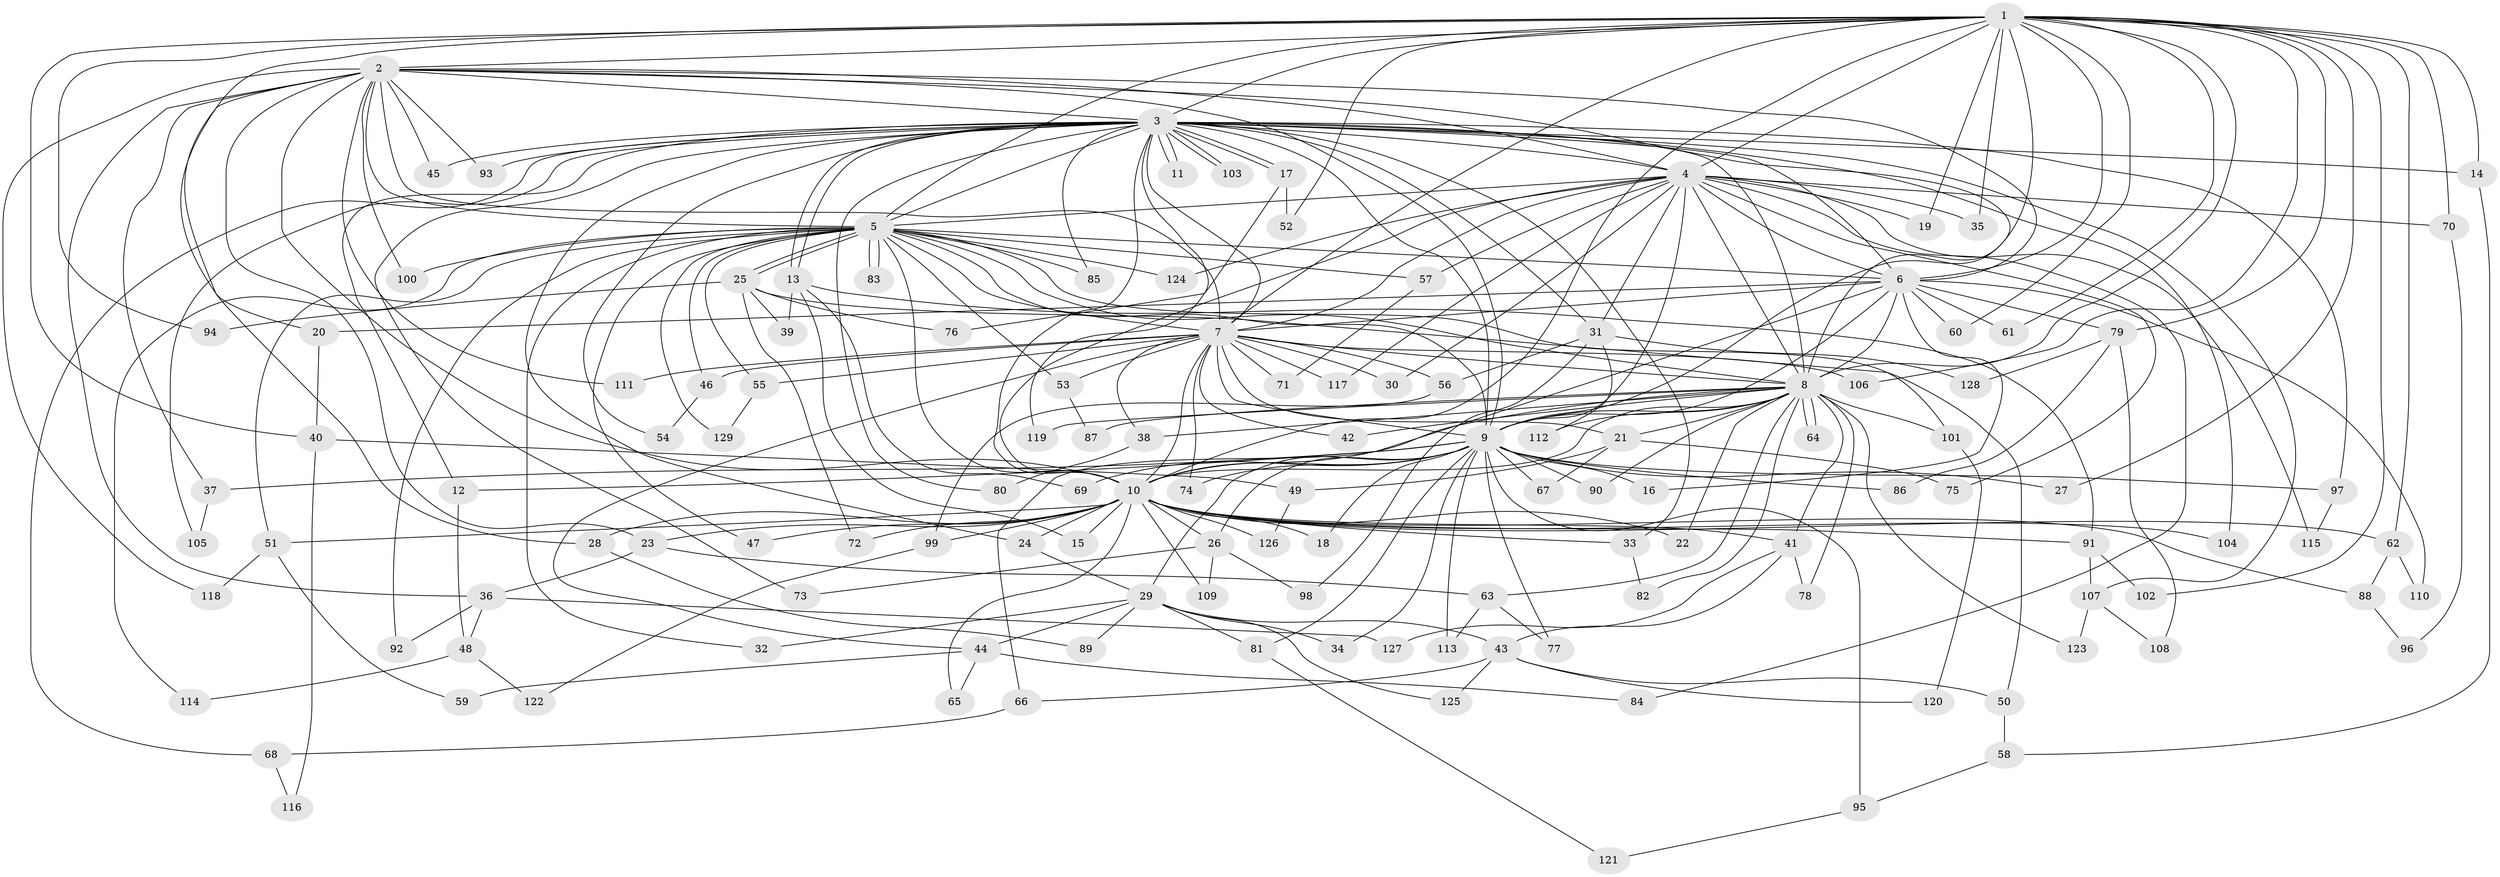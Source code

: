 // coarse degree distribution, {23: 0.01, 17: 0.01, 31: 0.01, 19: 0.01, 27: 0.03, 15: 0.01, 20: 0.01, 25: 0.01, 2: 0.53, 3: 0.18, 6: 0.03, 4: 0.09, 8: 0.02, 5: 0.05}
// Generated by graph-tools (version 1.1) at 2025/23/03/03/25 07:23:43]
// undirected, 129 vertices, 283 edges
graph export_dot {
graph [start="1"]
  node [color=gray90,style=filled];
  1;
  2;
  3;
  4;
  5;
  6;
  7;
  8;
  9;
  10;
  11;
  12;
  13;
  14;
  15;
  16;
  17;
  18;
  19;
  20;
  21;
  22;
  23;
  24;
  25;
  26;
  27;
  28;
  29;
  30;
  31;
  32;
  33;
  34;
  35;
  36;
  37;
  38;
  39;
  40;
  41;
  42;
  43;
  44;
  45;
  46;
  47;
  48;
  49;
  50;
  51;
  52;
  53;
  54;
  55;
  56;
  57;
  58;
  59;
  60;
  61;
  62;
  63;
  64;
  65;
  66;
  67;
  68;
  69;
  70;
  71;
  72;
  73;
  74;
  75;
  76;
  77;
  78;
  79;
  80;
  81;
  82;
  83;
  84;
  85;
  86;
  87;
  88;
  89;
  90;
  91;
  92;
  93;
  94;
  95;
  96;
  97;
  98;
  99;
  100;
  101;
  102;
  103;
  104;
  105;
  106;
  107;
  108;
  109;
  110;
  111;
  112;
  113;
  114;
  115;
  116;
  117;
  118;
  119;
  120;
  121;
  122;
  123;
  124;
  125;
  126;
  127;
  128;
  129;
  1 -- 2;
  1 -- 3;
  1 -- 4;
  1 -- 5;
  1 -- 6;
  1 -- 7;
  1 -- 8;
  1 -- 9;
  1 -- 10;
  1 -- 14;
  1 -- 19;
  1 -- 20;
  1 -- 27;
  1 -- 35;
  1 -- 40;
  1 -- 52;
  1 -- 60;
  1 -- 61;
  1 -- 62;
  1 -- 70;
  1 -- 79;
  1 -- 94;
  1 -- 102;
  1 -- 106;
  2 -- 3;
  2 -- 4;
  2 -- 5;
  2 -- 6;
  2 -- 7;
  2 -- 8;
  2 -- 9;
  2 -- 10;
  2 -- 23;
  2 -- 28;
  2 -- 36;
  2 -- 37;
  2 -- 45;
  2 -- 93;
  2 -- 100;
  2 -- 111;
  2 -- 118;
  3 -- 4;
  3 -- 5;
  3 -- 6;
  3 -- 7;
  3 -- 8;
  3 -- 9;
  3 -- 10;
  3 -- 11;
  3 -- 11;
  3 -- 12;
  3 -- 13;
  3 -- 13;
  3 -- 14;
  3 -- 17;
  3 -- 17;
  3 -- 24;
  3 -- 31;
  3 -- 33;
  3 -- 45;
  3 -- 54;
  3 -- 68;
  3 -- 73;
  3 -- 80;
  3 -- 85;
  3 -- 93;
  3 -- 97;
  3 -- 103;
  3 -- 103;
  3 -- 104;
  3 -- 105;
  3 -- 107;
  3 -- 119;
  4 -- 5;
  4 -- 6;
  4 -- 7;
  4 -- 8;
  4 -- 9;
  4 -- 10;
  4 -- 19;
  4 -- 30;
  4 -- 31;
  4 -- 35;
  4 -- 57;
  4 -- 70;
  4 -- 75;
  4 -- 84;
  4 -- 115;
  4 -- 117;
  4 -- 124;
  5 -- 6;
  5 -- 7;
  5 -- 8;
  5 -- 9;
  5 -- 10;
  5 -- 25;
  5 -- 25;
  5 -- 32;
  5 -- 46;
  5 -- 47;
  5 -- 51;
  5 -- 53;
  5 -- 55;
  5 -- 57;
  5 -- 83;
  5 -- 83;
  5 -- 85;
  5 -- 92;
  5 -- 100;
  5 -- 101;
  5 -- 114;
  5 -- 124;
  5 -- 129;
  6 -- 7;
  6 -- 8;
  6 -- 9;
  6 -- 10;
  6 -- 16;
  6 -- 20;
  6 -- 60;
  6 -- 61;
  6 -- 79;
  6 -- 110;
  7 -- 8;
  7 -- 9;
  7 -- 10;
  7 -- 21;
  7 -- 30;
  7 -- 38;
  7 -- 42;
  7 -- 44;
  7 -- 46;
  7 -- 53;
  7 -- 55;
  7 -- 56;
  7 -- 71;
  7 -- 74;
  7 -- 106;
  7 -- 111;
  7 -- 117;
  8 -- 9;
  8 -- 10;
  8 -- 21;
  8 -- 22;
  8 -- 38;
  8 -- 41;
  8 -- 42;
  8 -- 63;
  8 -- 64;
  8 -- 64;
  8 -- 66;
  8 -- 78;
  8 -- 82;
  8 -- 87;
  8 -- 90;
  8 -- 101;
  8 -- 112;
  8 -- 119;
  8 -- 123;
  9 -- 10;
  9 -- 12;
  9 -- 16;
  9 -- 18;
  9 -- 26;
  9 -- 27;
  9 -- 29;
  9 -- 34;
  9 -- 37;
  9 -- 67;
  9 -- 69;
  9 -- 74;
  9 -- 77;
  9 -- 81;
  9 -- 86;
  9 -- 90;
  9 -- 95;
  9 -- 97;
  9 -- 113;
  10 -- 15;
  10 -- 18;
  10 -- 22;
  10 -- 23;
  10 -- 24;
  10 -- 26;
  10 -- 28;
  10 -- 33;
  10 -- 41;
  10 -- 47;
  10 -- 51;
  10 -- 62;
  10 -- 65;
  10 -- 72;
  10 -- 88;
  10 -- 91;
  10 -- 99;
  10 -- 104;
  10 -- 109;
  10 -- 126;
  12 -- 48;
  13 -- 15;
  13 -- 39;
  13 -- 69;
  13 -- 91;
  14 -- 58;
  17 -- 52;
  17 -- 76;
  20 -- 40;
  21 -- 49;
  21 -- 67;
  21 -- 75;
  23 -- 36;
  23 -- 63;
  24 -- 29;
  25 -- 39;
  25 -- 50;
  25 -- 72;
  25 -- 76;
  25 -- 94;
  26 -- 73;
  26 -- 98;
  26 -- 109;
  28 -- 89;
  29 -- 32;
  29 -- 34;
  29 -- 43;
  29 -- 44;
  29 -- 81;
  29 -- 89;
  29 -- 125;
  31 -- 56;
  31 -- 98;
  31 -- 112;
  31 -- 128;
  33 -- 82;
  36 -- 48;
  36 -- 92;
  36 -- 127;
  37 -- 105;
  38 -- 80;
  40 -- 49;
  40 -- 116;
  41 -- 43;
  41 -- 78;
  41 -- 127;
  43 -- 50;
  43 -- 66;
  43 -- 120;
  43 -- 125;
  44 -- 59;
  44 -- 65;
  44 -- 84;
  46 -- 54;
  48 -- 114;
  48 -- 122;
  49 -- 126;
  50 -- 58;
  51 -- 59;
  51 -- 118;
  53 -- 87;
  55 -- 129;
  56 -- 99;
  57 -- 71;
  58 -- 95;
  62 -- 88;
  62 -- 110;
  63 -- 77;
  63 -- 113;
  66 -- 68;
  68 -- 116;
  70 -- 96;
  79 -- 86;
  79 -- 108;
  79 -- 128;
  81 -- 121;
  88 -- 96;
  91 -- 102;
  91 -- 107;
  95 -- 121;
  97 -- 115;
  99 -- 122;
  101 -- 120;
  107 -- 108;
  107 -- 123;
}
